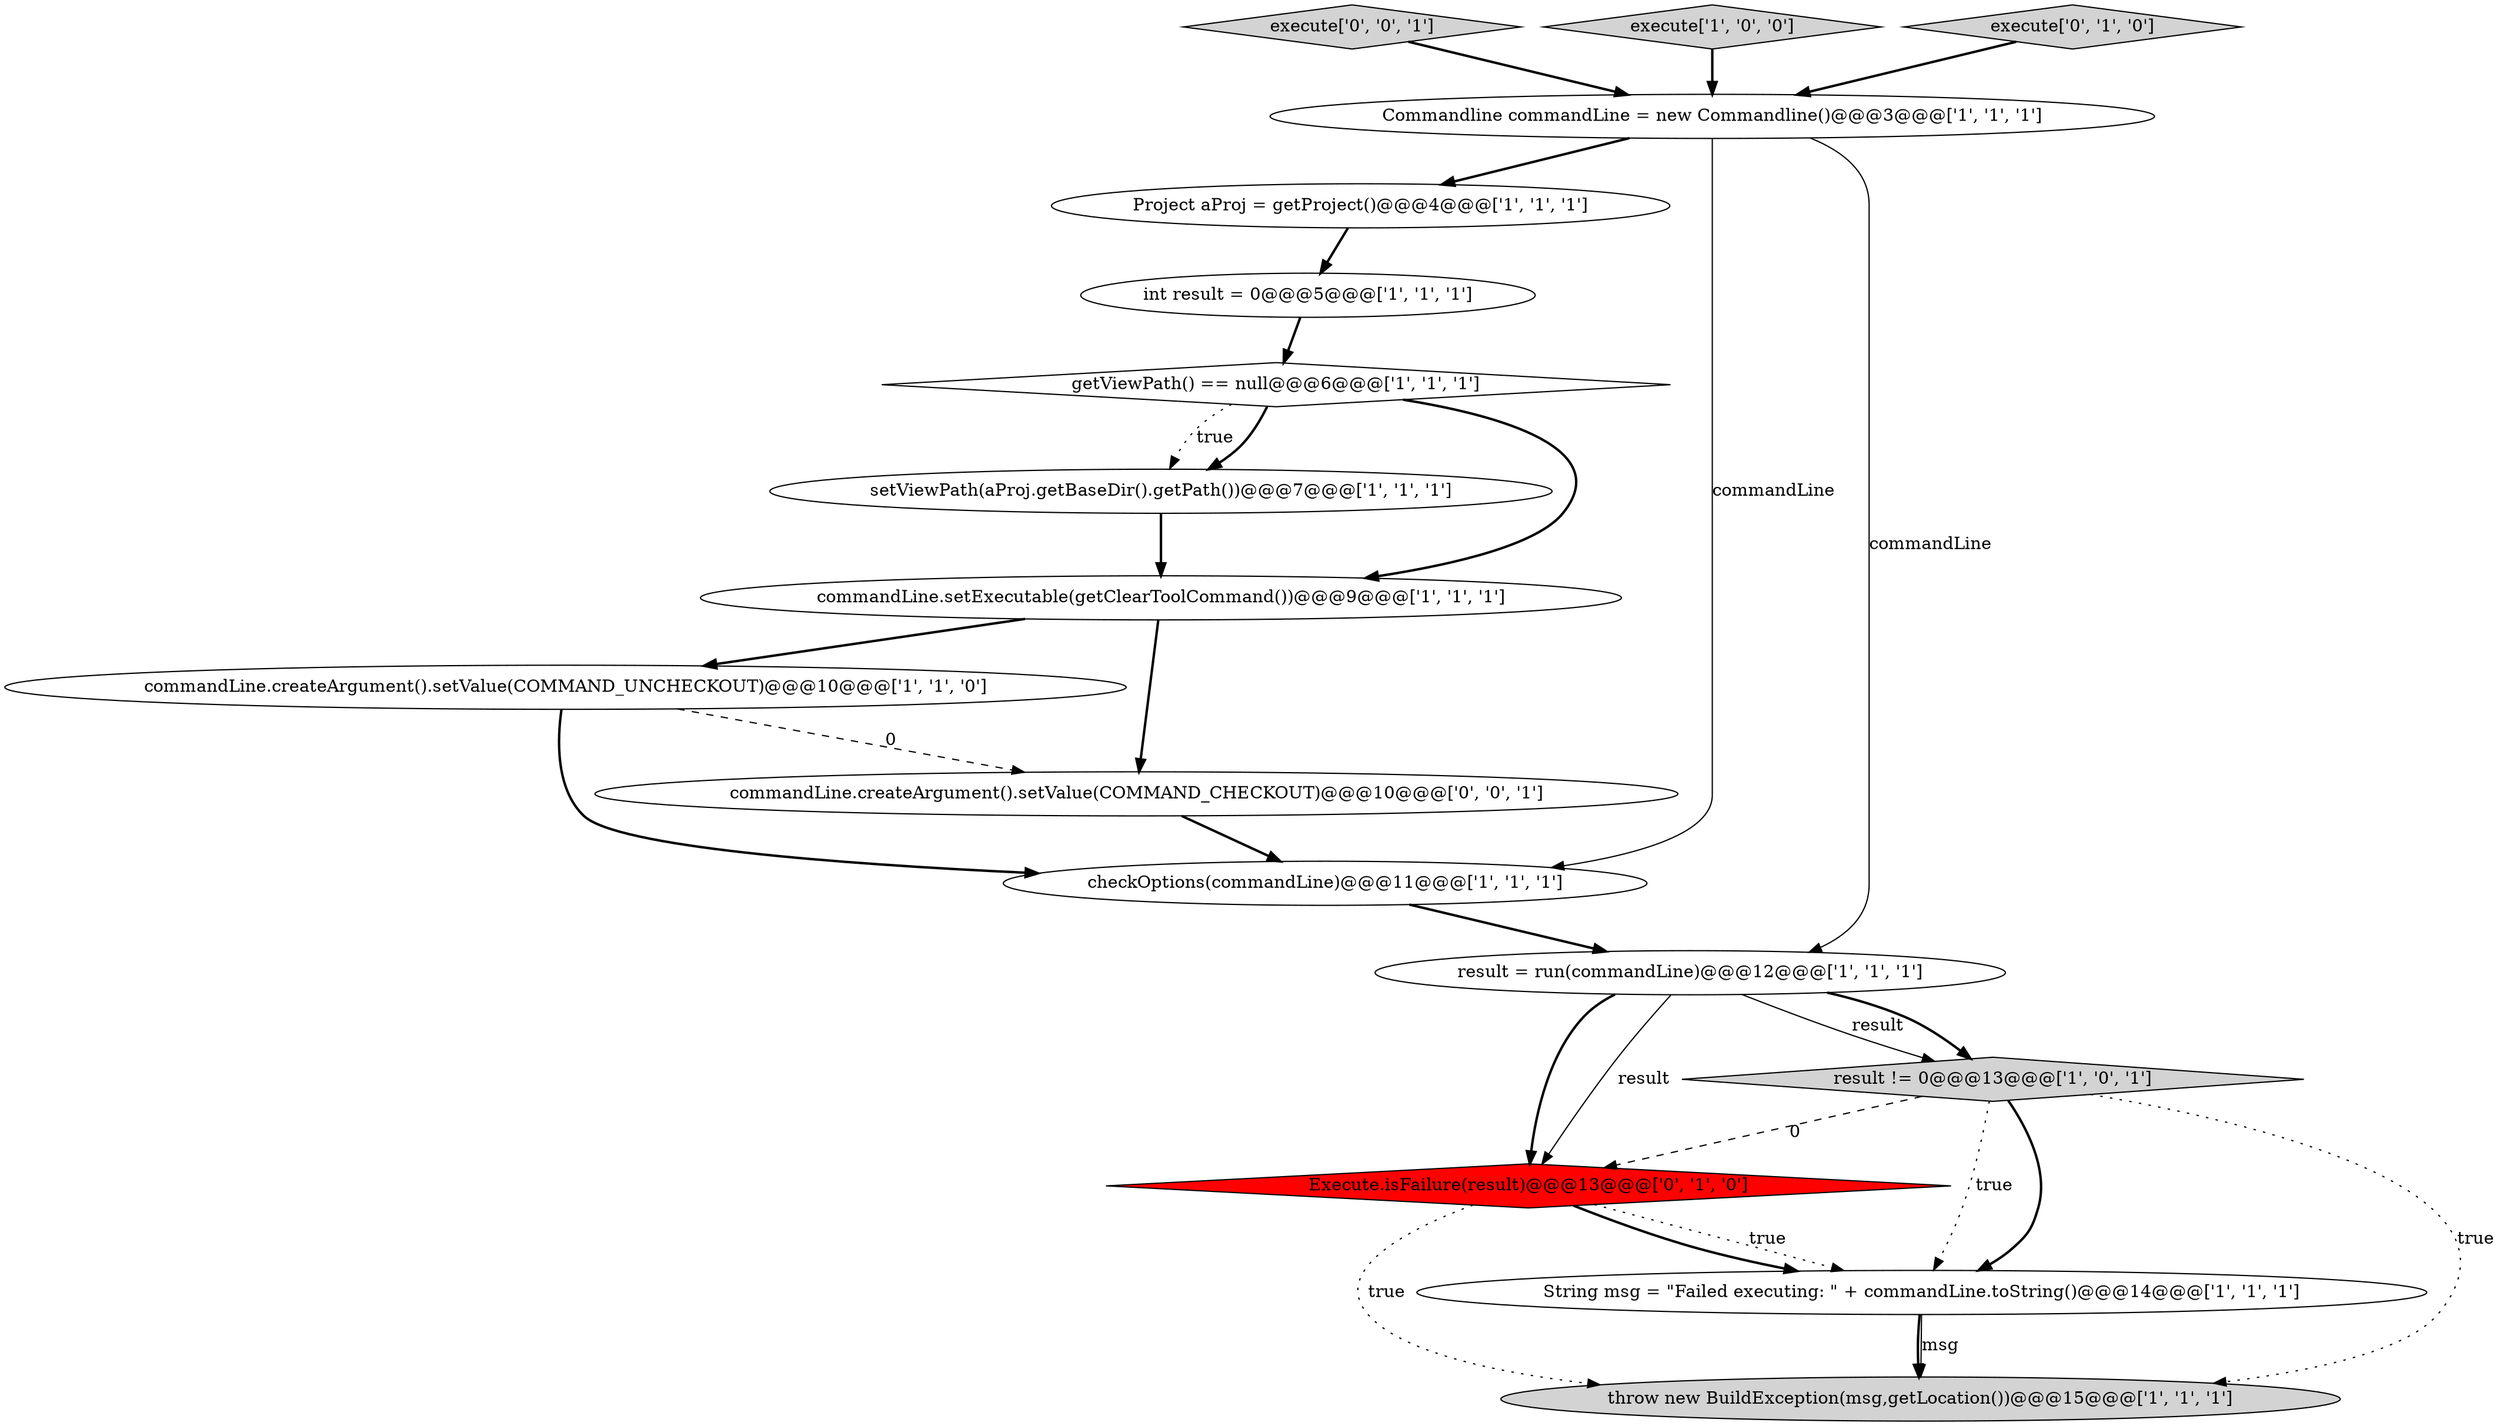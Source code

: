 digraph {
12 [style = filled, label = "checkOptions(commandLine)@@@11@@@['1', '1', '1']", fillcolor = white, shape = ellipse image = "AAA0AAABBB1BBB"];
16 [style = filled, label = "commandLine.createArgument().setValue(COMMAND_CHECKOUT)@@@10@@@['0', '0', '1']", fillcolor = white, shape = ellipse image = "AAA0AAABBB3BBB"];
4 [style = filled, label = "commandLine.createArgument().setValue(COMMAND_UNCHECKOUT)@@@10@@@['1', '1', '0']", fillcolor = white, shape = ellipse image = "AAA0AAABBB1BBB"];
6 [style = filled, label = "Project aProj = getProject()@@@4@@@['1', '1', '1']", fillcolor = white, shape = ellipse image = "AAA0AAABBB1BBB"];
8 [style = filled, label = "String msg = \"Failed executing: \" + commandLine.toString()@@@14@@@['1', '1', '1']", fillcolor = white, shape = ellipse image = "AAA0AAABBB1BBB"];
5 [style = filled, label = "setViewPath(aProj.getBaseDir().getPath())@@@7@@@['1', '1', '1']", fillcolor = white, shape = ellipse image = "AAA0AAABBB1BBB"];
14 [style = filled, label = "Execute.isFailure(result)@@@13@@@['0', '1', '0']", fillcolor = red, shape = diamond image = "AAA1AAABBB2BBB"];
2 [style = filled, label = "commandLine.setExecutable(getClearToolCommand())@@@9@@@['1', '1', '1']", fillcolor = white, shape = ellipse image = "AAA0AAABBB1BBB"];
3 [style = filled, label = "getViewPath() == null@@@6@@@['1', '1', '1']", fillcolor = white, shape = diamond image = "AAA0AAABBB1BBB"];
11 [style = filled, label = "result != 0@@@13@@@['1', '0', '1']", fillcolor = lightgray, shape = diamond image = "AAA0AAABBB1BBB"];
15 [style = filled, label = "execute['0', '0', '1']", fillcolor = lightgray, shape = diamond image = "AAA0AAABBB3BBB"];
10 [style = filled, label = "Commandline commandLine = new Commandline()@@@3@@@['1', '1', '1']", fillcolor = white, shape = ellipse image = "AAA0AAABBB1BBB"];
7 [style = filled, label = "int result = 0@@@5@@@['1', '1', '1']", fillcolor = white, shape = ellipse image = "AAA0AAABBB1BBB"];
9 [style = filled, label = "execute['1', '0', '0']", fillcolor = lightgray, shape = diamond image = "AAA0AAABBB1BBB"];
0 [style = filled, label = "result = run(commandLine)@@@12@@@['1', '1', '1']", fillcolor = white, shape = ellipse image = "AAA0AAABBB1BBB"];
1 [style = filled, label = "throw new BuildException(msg,getLocation())@@@15@@@['1', '1', '1']", fillcolor = lightgray, shape = ellipse image = "AAA0AAABBB1BBB"];
13 [style = filled, label = "execute['0', '1', '0']", fillcolor = lightgray, shape = diamond image = "AAA0AAABBB2BBB"];
13->10 [style = bold, label=""];
10->12 [style = solid, label="commandLine"];
15->10 [style = bold, label=""];
4->16 [style = dashed, label="0"];
11->1 [style = dotted, label="true"];
0->11 [style = solid, label="result"];
0->11 [style = bold, label=""];
9->10 [style = bold, label=""];
2->4 [style = bold, label=""];
12->0 [style = bold, label=""];
10->6 [style = bold, label=""];
7->3 [style = bold, label=""];
8->1 [style = bold, label=""];
5->2 [style = bold, label=""];
3->5 [style = bold, label=""];
0->14 [style = bold, label=""];
3->5 [style = dotted, label="true"];
3->2 [style = bold, label=""];
8->1 [style = solid, label="msg"];
10->0 [style = solid, label="commandLine"];
11->14 [style = dashed, label="0"];
14->8 [style = dotted, label="true"];
4->12 [style = bold, label=""];
11->8 [style = bold, label=""];
11->8 [style = dotted, label="true"];
14->8 [style = bold, label=""];
14->1 [style = dotted, label="true"];
6->7 [style = bold, label=""];
16->12 [style = bold, label=""];
0->14 [style = solid, label="result"];
2->16 [style = bold, label=""];
}
